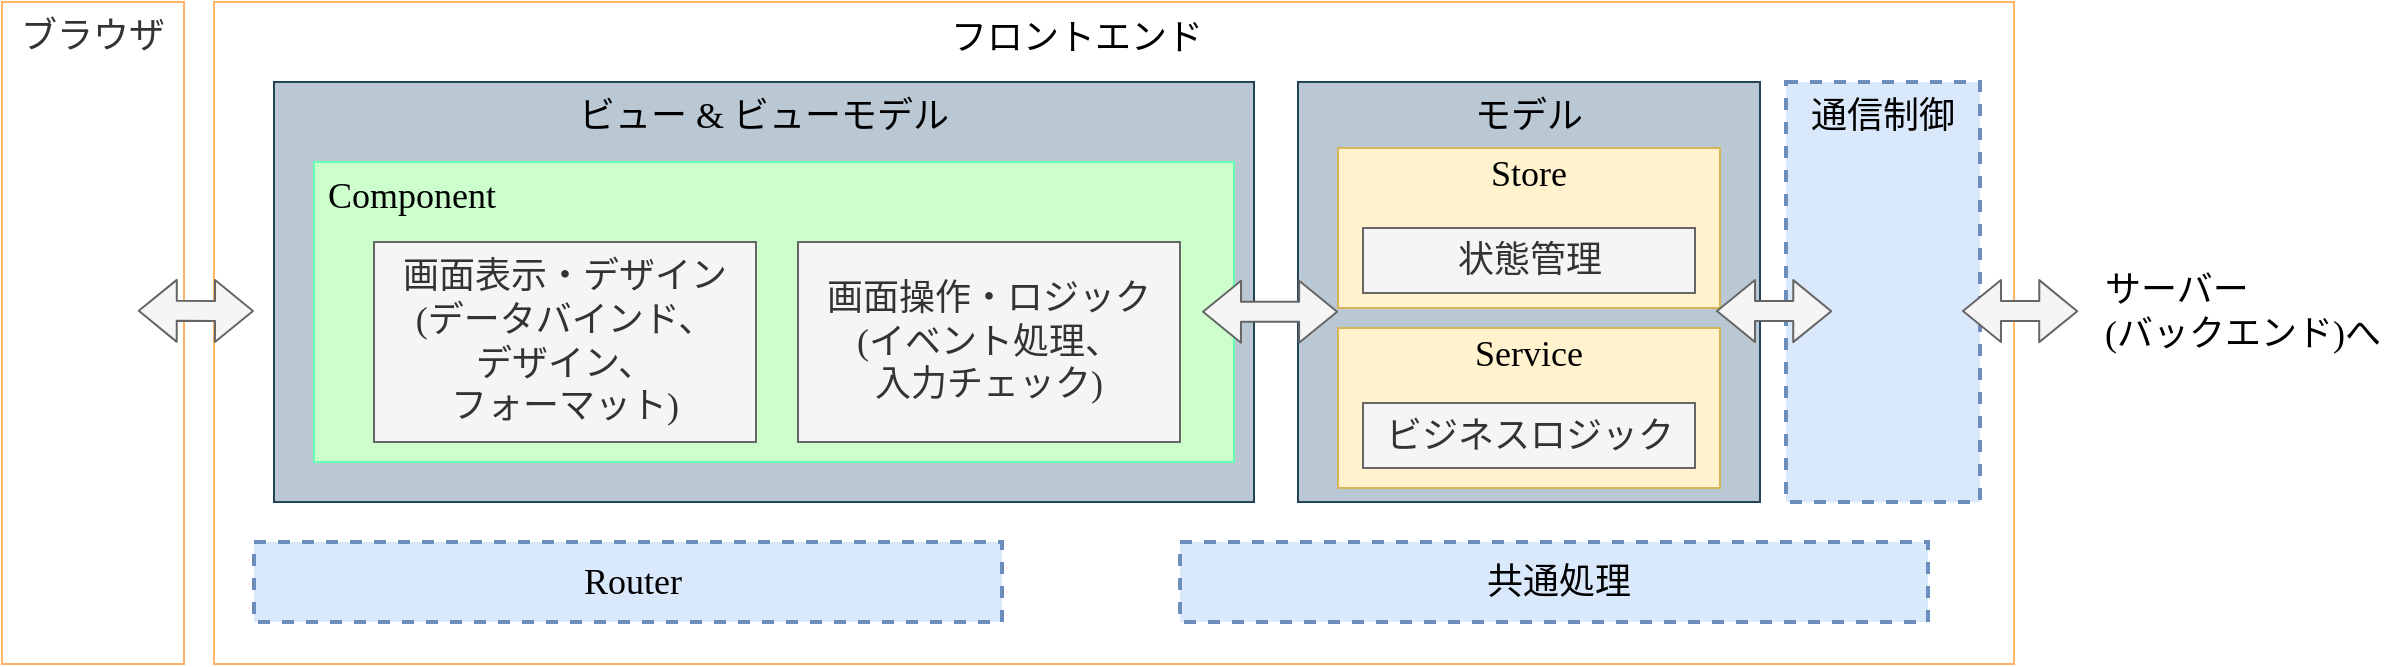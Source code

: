<mxfile>
    <diagram id="FQgvyPdSq9QM8dJuktgp" name="ページ1">
        <mxGraphModel dx="1023" dy="605" grid="1" gridSize="10" guides="1" tooltips="1" connect="1" arrows="1" fold="1" page="1" pageScale="1" pageWidth="827" pageHeight="1169" math="0" shadow="0">
            <root>
                <mxCell id="0"/>
                <mxCell id="1" parent="0"/>
                <mxCell id="2" value="" style="rounded=0;whiteSpace=wrap;html=1;fontColor=#333333;fillColor=#FFFFFF;strokeColor=#FFB366;fontFamily=Noto Sans JP;fontSource=https%3A%2F%2Ffonts.googleapis.com%2Fcss%3Ffamily%3DNoto%2BSans%2BJP;" parent="1" vertex="1">
                    <mxGeometry x="160" y="20" width="900" height="331" as="geometry"/>
                </mxCell>
                <mxCell id="3" value="ビュー &amp;amp; ビューモデル" style="rounded=0;whiteSpace=wrap;html=1;verticalAlign=top;fillColor=#bac8d3;strokeColor=#23445d;fontColor=#000000;fontFamily=Noto Sans JP;fontSource=https%3A%2F%2Ffonts.googleapis.com%2Fcss%3Ffamily%3DNoto%2BSans%2BJP;fontSize=18;" parent="1" vertex="1">
                    <mxGeometry x="190" y="60" width="490" height="210" as="geometry"/>
                </mxCell>
                <mxCell id="4" value="モデル" style="rounded=0;whiteSpace=wrap;html=1;verticalAlign=top;fillColor=#bac8d3;strokeColor=#23445d;fontColor=#000000;fontFamily=Noto Sans JP;fontSource=https%3A%2F%2Ffonts.googleapis.com%2Fcss%3Ffamily%3DNoto%2BSans%2BJP;fontSize=18;" parent="1" vertex="1">
                    <mxGeometry x="702" y="60" width="231" height="210" as="geometry"/>
                </mxCell>
                <mxCell id="5" value="フロントエンド" style="text;html=1;strokeColor=none;fillColor=none;align=center;verticalAlign=middle;whiteSpace=wrap;rounded=0;fontFamily=Noto Sans JP;fontSource=https%3A%2F%2Ffonts.googleapis.com%2Fcss%3Ffamily%3DNoto%2BSans%2BJP;fontSize=18;" parent="1" vertex="1">
                    <mxGeometry x="523.75" y="23" width="134.5" height="30" as="geometry"/>
                </mxCell>
                <mxCell id="6" value="Component" style="rounded=0;whiteSpace=wrap;html=1;align=left;spacingLeft=5;fillColor=#CCFFCC;fontColor=#000000;strokeColor=#66FFB3;fontFamily=Noto Sans JP;fontSource=https%3A%2F%2Ffonts.googleapis.com%2Fcss%3Ffamily%3DNoto%2BSans%2BJP;fontSize=18;verticalAlign=top;" parent="1" vertex="1">
                    <mxGeometry x="210" y="100" width="460" height="150" as="geometry"/>
                </mxCell>
                <mxCell id="10" value="画面表示・デザイン&lt;br style=&quot;font-size: 18px&quot;&gt;(データバインド、&lt;br style=&quot;font-size: 18px&quot;&gt;デザイン、&lt;br&gt;フォーマット)" style="rounded=0;whiteSpace=wrap;html=1;fontSize=18;fillColor=#f5f5f5;fontColor=#333333;strokeColor=#666666;fontFamily=Noto Sans JP;fontSource=https%3A%2F%2Ffonts.googleapis.com%2Fcss%3Ffamily%3DNoto%2BSans%2BJP;" parent="1" vertex="1">
                    <mxGeometry x="240" y="140" width="191" height="100" as="geometry"/>
                </mxCell>
                <mxCell id="11" value="画面操作・ロジック&lt;br style=&quot;font-size: 18px&quot;&gt;(イベント処理、&lt;br style=&quot;font-size: 18px&quot;&gt;入力チェック)" style="rounded=0;whiteSpace=wrap;html=1;fontSize=18;fillColor=#f5f5f5;fontColor=#333333;strokeColor=#666666;fontFamily=Noto Sans JP;fontSource=https%3A%2F%2Ffonts.googleapis.com%2Fcss%3Ffamily%3DNoto%2BSans%2BJP;verticalAlign=middle;" parent="1" vertex="1">
                    <mxGeometry x="452" y="140" width="191" height="100" as="geometry"/>
                </mxCell>
                <mxCell id="12" value="Store" style="rounded=0;whiteSpace=wrap;html=1;fontSize=18;verticalAlign=top;fillColor=#fff2cc;strokeColor=#d6b656;fontFamily=Noto Sans JP;fontSource=https%3A%2F%2Ffonts.googleapis.com%2Fcss%3Ffamily%3DNoto%2BSans%2BJP;spacing=0;spacingTop=-2;" parent="1" vertex="1">
                    <mxGeometry x="722" y="93" width="191" height="80" as="geometry"/>
                </mxCell>
                <mxCell id="14" value="状態管理" style="rounded=0;whiteSpace=wrap;html=1;fontSize=18;fillColor=#f5f5f5;strokeColor=#666666;fontColor=#333333;fontFamily=Noto Sans JP;fontSource=https%3A%2F%2Ffonts.googleapis.com%2Fcss%3Ffamily%3DNoto%2BSans%2BJP;" parent="1" vertex="1">
                    <mxGeometry x="734.5" y="133" width="166" height="32.5" as="geometry"/>
                </mxCell>
                <mxCell id="17" value="通信制御" style="rounded=0;whiteSpace=wrap;html=1;fontSize=18;dashed=1;fillColor=#dae8fc;strokeColor=#6C8EBF;fontColor=#000000;strokeWidth=2;verticalAlign=top;fontFamily=Noto Sans JP;fontSource=https%3A%2F%2Ffonts.googleapis.com%2Fcss%3Ffamily%3DNoto%2BSans%2BJP;" parent="1" vertex="1">
                    <mxGeometry x="946" y="60" width="97" height="210" as="geometry"/>
                </mxCell>
                <mxCell id="18" value="" style="shape=flexArrow;endArrow=classic;startArrow=classic;html=1;fontSize=18;fillColor=#f5f5f5;strokeColor=#666666;fontFamily=Noto Sans JP;fontSource=https%3A%2F%2Ffonts.googleapis.com%2Fcss%3Ffamily%3DNoto%2BSans%2BJP;" parent="1" edge="1">
                    <mxGeometry width="100" height="100" relative="1" as="geometry">
                        <mxPoint x="654" y="174.83" as="sourcePoint"/>
                        <mxPoint x="722.06" y="174.91" as="targetPoint"/>
                        <Array as="points"/>
                    </mxGeometry>
                </mxCell>
                <mxCell id="20" value="" style="shape=flexArrow;endArrow=classic;startArrow=classic;html=1;fontSize=18;fillColor=#f5f5f5;strokeColor=#666666;fontFamily=Noto Sans JP;fontSource=https%3A%2F%2Ffonts.googleapis.com%2Fcss%3Ffamily%3DNoto%2BSans%2BJP;" parent="1" edge="1">
                    <mxGeometry width="100" height="100" relative="1" as="geometry">
                        <mxPoint x="911" y="174.5" as="sourcePoint"/>
                        <mxPoint x="969.12" y="174.58" as="targetPoint"/>
                        <Array as="points"/>
                    </mxGeometry>
                </mxCell>
                <mxCell id="21" value="" style="shape=flexArrow;endArrow=classic;startArrow=classic;html=1;fontSize=18;fillColor=#f5f5f5;strokeColor=#666666;fontFamily=Noto Sans JP;fontSource=https%3A%2F%2Ffonts.googleapis.com%2Fcss%3Ffamily%3DNoto%2BSans%2BJP;" parent="1" edge="1">
                    <mxGeometry width="100" height="100" relative="1" as="geometry">
                        <mxPoint x="1034" y="174.5" as="sourcePoint"/>
                        <mxPoint x="1092.12" y="174.58" as="targetPoint"/>
                        <Array as="points"/>
                    </mxGeometry>
                </mxCell>
                <mxCell id="22" value="Router" style="rounded=0;whiteSpace=wrap;html=1;align=center;spacingLeft=5;fillColor=#dae8fc;strokeColor=#6c8ebf;fontColor=#000000;dashed=1;strokeWidth=2;fontFamily=Noto Sans JP;fontSource=https%3A%2F%2Ffonts.googleapis.com%2Fcss%3Ffamily%3DNoto%2BSans%2BJP;fontSize=18;" parent="1" vertex="1">
                    <mxGeometry x="180" y="290" width="374" height="40" as="geometry"/>
                </mxCell>
                <mxCell id="23" value="共通処理" style="rounded=0;whiteSpace=wrap;html=1;align=center;spacingLeft=5;fillColor=#dae8fc;strokeColor=#6c8ebf;fontColor=#000000;dashed=1;strokeWidth=2;fontFamily=Noto Sans JP;fontSource=https%3A%2F%2Ffonts.googleapis.com%2Fcss%3Ffamily%3DNoto%2BSans%2BJP;fontSize=18;" parent="1" vertex="1">
                    <mxGeometry x="643" y="290" width="374" height="40" as="geometry"/>
                </mxCell>
                <mxCell id="24" value="ブラウザ" style="rounded=0;whiteSpace=wrap;html=1;fontColor=#333333;fillColor=#FFFFFF;strokeColor=#FFB366;verticalAlign=top;fontFamily=Noto Sans JP;fontSource=https%3A%2F%2Ffonts.googleapis.com%2Fcss%3Ffamily%3DNoto%2BSans%2BJP;fontSize=18;" parent="1" vertex="1">
                    <mxGeometry x="54" y="20" width="91" height="331" as="geometry"/>
                </mxCell>
                <mxCell id="25" value="" style="shape=flexArrow;endArrow=classic;startArrow=classic;html=1;fontSize=12;fillColor=#f5f5f5;strokeColor=#666666;fontFamily=Noto Sans JP;fontSource=https%3A%2F%2Ffonts.googleapis.com%2Fcss%3Ffamily%3DNoto%2BSans%2BJP;" parent="1" edge="1">
                    <mxGeometry width="100" height="100" relative="1" as="geometry">
                        <mxPoint x="121.88" y="174.41" as="sourcePoint"/>
                        <mxPoint x="180.0" y="174.49" as="targetPoint"/>
                        <Array as="points"/>
                    </mxGeometry>
                </mxCell>
                <mxCell id="26" value="&lt;div style=&quot;text-align: left; font-size: 18px;&quot;&gt;&lt;span style=&quot;font-size: 18px;&quot;&gt;サーバー&lt;/span&gt;&lt;/div&gt;&lt;div style=&quot;text-align: left; font-size: 18px;&quot;&gt;&lt;span style=&quot;font-size: 18px;&quot;&gt;(バックエンド)へ&lt;/span&gt;&lt;/div&gt;" style="text;html=1;strokeColor=none;fillColor=none;align=center;verticalAlign=middle;whiteSpace=wrap;rounded=0;fontFamily=Noto Sans JP;fontSource=https%3A%2F%2Ffonts.googleapis.com%2Fcss%3Ffamily%3DNoto%2BSans%2BJP;fontSize=18;" parent="1" vertex="1">
                    <mxGeometry x="1100" y="160" width="149" height="30" as="geometry"/>
                </mxCell>
                <mxCell id="27" value="Service" style="rounded=0;whiteSpace=wrap;html=1;fontSize=18;verticalAlign=top;fillColor=#fff2cc;strokeColor=#d6b656;fontFamily=Noto Sans JP;fontSource=https%3A%2F%2Ffonts.googleapis.com%2Fcss%3Ffamily%3DNoto%2BSans%2BJP;spacing=0;spacingTop=-2;" vertex="1" parent="1">
                    <mxGeometry x="722" y="183" width="191" height="80" as="geometry"/>
                </mxCell>
                <mxCell id="28" value="ビジネスロジック" style="rounded=0;whiteSpace=wrap;html=1;fontSize=18;fillColor=#f5f5f5;strokeColor=#666666;fontColor=#333333;fontFamily=Noto Sans JP;fontSource=https%3A%2F%2Ffonts.googleapis.com%2Fcss%3Ffamily%3DNoto%2BSans%2BJP;" vertex="1" parent="1">
                    <mxGeometry x="734.5" y="220.5" width="166" height="32.5" as="geometry"/>
                </mxCell>
            </root>
        </mxGraphModel>
    </diagram>
</mxfile>